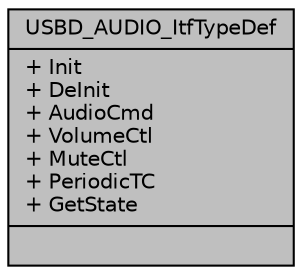 digraph "USBD_AUDIO_ItfTypeDef"
{
  edge [fontname="Helvetica",fontsize="10",labelfontname="Helvetica",labelfontsize="10"];
  node [fontname="Helvetica",fontsize="10",shape=record];
  Node1 [label="{USBD_AUDIO_ItfTypeDef\n|+ Init\l+ DeInit\l+ AudioCmd\l+ VolumeCtl\l+ MuteCtl\l+ PeriodicTC\l+ GetState\l|}",height=0.2,width=0.4,color="black", fillcolor="grey75", style="filled", fontcolor="black"];
}
